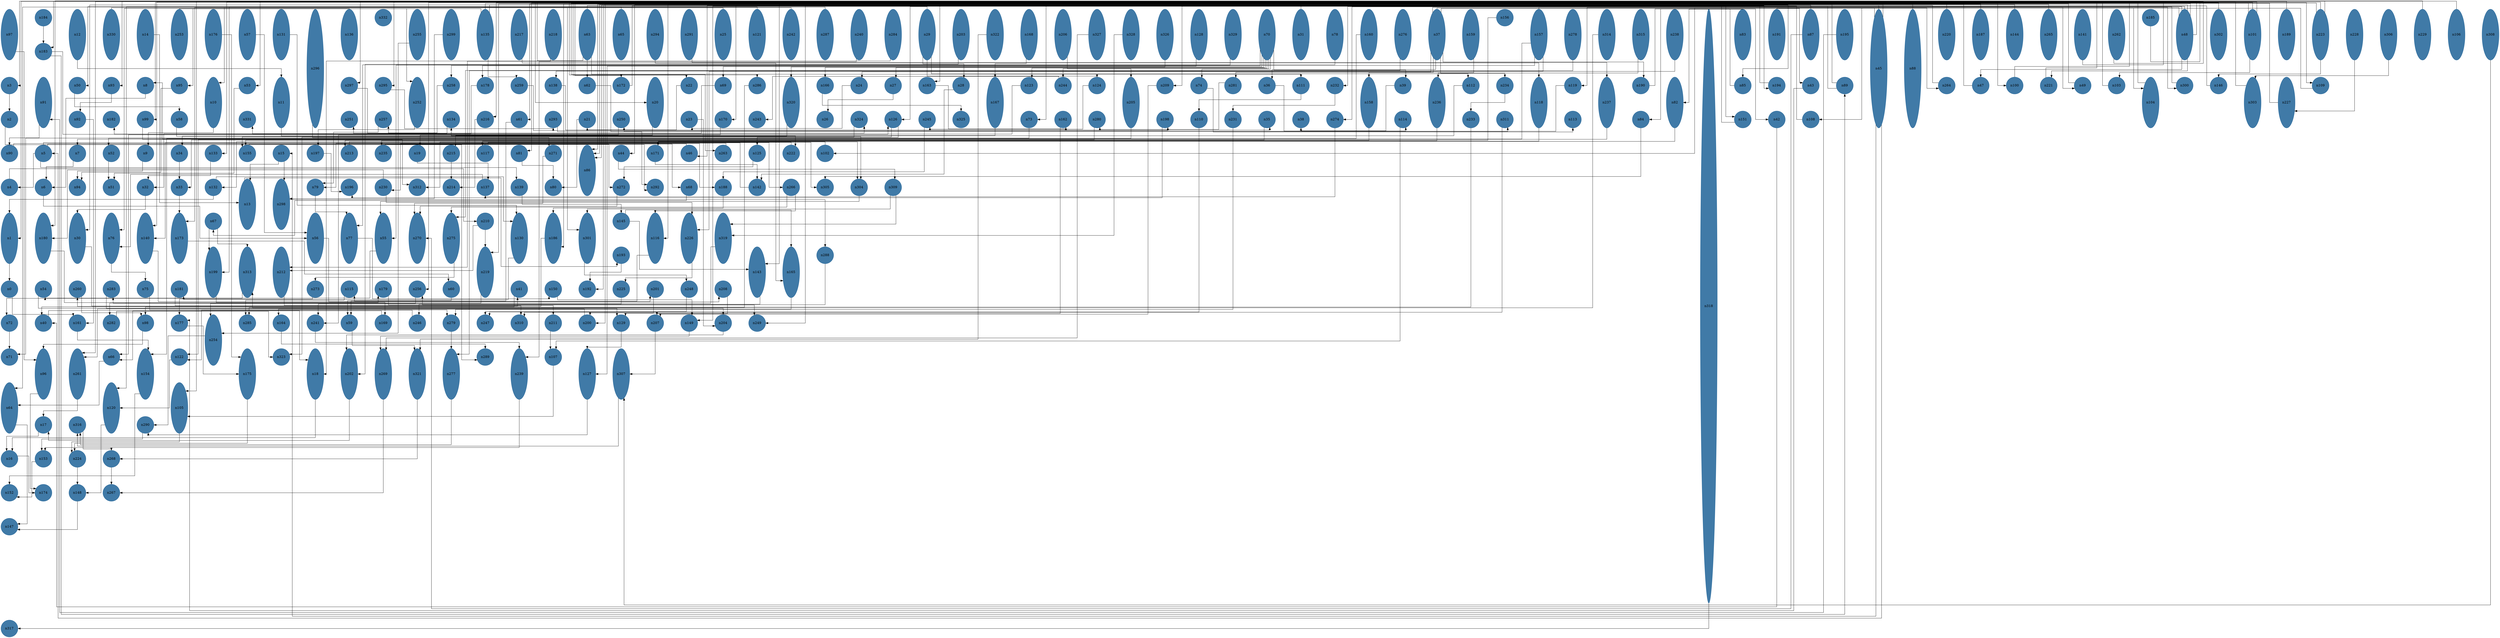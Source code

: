 //do not use DOT to generate pdf use NEATO or FDP
digraph{
layout="neato";
splines="ortho";
n97[shape="ellipse", style="filled", color="#004E8ABF", pos="0,37!", height="3", width="1"];
n97 -> n96;
n184[shape="ellipse", style="filled", color="#004E8ABF", pos="2,38!", height="1", width="1"];
n184 -> n183;
n12[shape="ellipse", style="filled", color="#004E8ABF", pos="4,37!", height="3", width="1"];
n12 -> n11;
n330[shape="ellipse", style="filled", color="#004E8ABF", pos="6,37!", height="3", width="1"];
n330 -> n301;
n14[shape="ellipse", style="filled", color="#004E8ABF", pos="8,37!", height="3", width="1"];
n14 -> n13;
n253[shape="ellipse", style="filled", color="#004E8ABF", pos="10,37!", height="3", width="1"];
n253 -> n252;
n176[shape="ellipse", style="filled", color="#004E8ABF", pos="12,37!", height="3", width="1"];
n176 -> n175;
n57[shape="ellipse", style="filled", color="#004E8ABF", pos="14,37!", height="3", width="1"];
n57 -> n56;
n131[shape="ellipse", style="filled", color="#004E8ABF", pos="16,37!", height="3", width="1"];
n131 -> n130;
n296[shape="ellipse", style="filled", color="#004E8ABF", pos="18,35!", height="7", width="1"];
n296 -> n271;
n136[shape="ellipse", style="filled", color="#004E8ABF", pos="20,37!", height="3", width="1"];
n136 -> n76;
n332[shape="ellipse", style="filled", color="#004E8ABF", pos="22,38!", height="1", width="1"];
n255[shape="ellipse", style="filled", color="#004E8ABF", pos="24,37!", height="3", width="1"];
n255 -> n254;
n299[shape="ellipse", style="filled", color="#004E8ABF", pos="26,37!", height="3", width="1"];
n299 -> n298;
n135[shape="ellipse", style="filled", color="#004E8ABF", pos="28,37!", height="3", width="1"];
n135 -> n100;
n135 -> n85;
n135 -> n259;
n135 -> n95;
n217[shape="ellipse", style="filled", color="#004E8ABF", pos="30,37!", height="3", width="1"];
n217 -> n118;
n218[shape="ellipse", style="filled", color="#004E8ABF", pos="32,37!", height="3", width="1"];
n218 -> n212;
n63[shape="ellipse", style="filled", color="#004E8ABF", pos="34,37!", height="3", width="1"];
n63 -> n111;
n63 -> n62;
n63 -> n194;
n63 -> n109;
n65[shape="ellipse", style="filled", color="#004E8ABF", pos="36,37!", height="3", width="1"];
n65 -> n64;
n294[shape="ellipse", style="filled", color="#004E8ABF", pos="38,37!", height="3", width="1"];
n294 -> n165;
n291[shape="ellipse", style="filled", color="#004E8ABF", pos="40,37!", height="3", width="1"];
n291 -> n237;
n25[shape="ellipse", style="filled", color="#004E8ABF", pos="42,37!", height="3", width="1"];
n25 -> n10;
n121[shape="ellipse", style="filled", color="#004E8ABF", pos="44,37!", height="3", width="1"];
n121 -> n120;
n242[shape="ellipse", style="filled", color="#004E8ABF", pos="46,37!", height="3", width="1"];
n242 -> n173;
n287[shape="ellipse", style="filled", color="#004E8ABF", pos="48,37!", height="3", width="1"];
n287 -> n199;
n240[shape="ellipse", style="filled", color="#004E8ABF", pos="50,37!", height="3", width="1"];
n240 -> n239;
n284[shape="ellipse", style="filled", color="#004E8ABF", pos="52,37!", height="3", width="1"];
n284 -> n18;
n29[shape="ellipse", style="filled", color="#004E8ABF", pos="54,37!", height="3", width="1"];
n29 -> n28;
n29 -> n112;
n29 -> n124;
n29 -> n50;
n203[shape="ellipse", style="filled", color="#004E8ABF", pos="56,37!", height="3", width="1"];
n203 -> n202;
n322[shape="ellipse", style="filled", color="#004E8ABF", pos="58,37!", height="3", width="1"];
n322 -> n321;
n168[shape="ellipse", style="filled", color="#004E8ABF", pos="60,37!", height="3", width="1"];
n168 -> n167;
n206[shape="ellipse", style="filled", color="#004E8ABF", pos="62,37!", height="3", width="1"];
n206 -> n205;
n327[shape="ellipse", style="filled", color="#004E8ABF", pos="64,37!", height="3", width="1"];
n327 -> n269;
n328[shape="ellipse", style="filled", color="#004E8ABF", pos="66,37!", height="3", width="1"];
n328 -> n319;
n326[shape="ellipse", style="filled", color="#004E8ABF", pos="68,37!", height="3", width="1"];
n326 -> n320;
n128[shape="ellipse", style="filled", color="#004E8ABF", pos="70,37!", height="3", width="1"];
n128 -> n127;
n329[shape="ellipse", style="filled", color="#004E8ABF", pos="72,37!", height="3", width="1"];
n329 -> n55;
n70[shape="ellipse", style="filled", color="#004E8ABF", pos="74,37!", height="3", width="1"];
n70 -> n69;
n70 -> n166;
n70 -> n27;
n70 -> n39;
n70 -> n123;
n70 -> n178;
n70 -> n244;
n70 -> n74;
n31[shape="ellipse", style="filled", color="#004E8ABF", pos="76,37!", height="3", width="1"];
n31 -> n30;
n78[shape="ellipse", style="filled", color="#004E8ABF", pos="78,37!", height="3", width="1"];
n78 -> n77;
n160[shape="ellipse", style="filled", color="#004E8ABF", pos="80,37!", height="3", width="1"];
n160 -> n154;
n276[shape="ellipse", style="filled", color="#004E8ABF", pos="82,37!", height="3", width="1"];
n276 -> n275;
n37[shape="ellipse", style="filled", color="#004E8ABF", pos="84,37!", height="3", width="1"];
n37 -> n36;
n37 -> n264;
n37 -> n24;
n37 -> n49;
n37 -> n234;
n37 -> n190;
n37 -> n43;
n37 -> n281;
n159[shape="ellipse", style="filled", color="#004E8ABF", pos="86,37!", height="3", width="1"];
n159 -> n158;
n156[shape="ellipse", style="filled", color="#004E8ABF", pos="88,38!", height="1", width="1"];
n156 -> n155;
n157[shape="ellipse", style="filled", color="#004E8ABF", pos="90,37!", height="3", width="1"];
n157 -> n258;
n157 -> n300;
n157 -> n8;
n157 -> n138;
n278[shape="ellipse", style="filled", color="#004E8ABF", pos="92,37!", height="3", width="1"];
n278 -> n277;
n314[shape="ellipse", style="filled", color="#004E8ABF", pos="94,37!", height="3", width="1"];
n314 -> n313;
n315[shape="ellipse", style="filled", color="#004E8ABF", pos="96,37!", height="3", width="1"];
n315 -> n236;
n238[shape="ellipse", style="filled", color="#004E8ABF", pos="98,37!", height="3", width="1"];
n238 -> n226;
n318[shape="ellipse", style="filled", color="#004E8ABF", pos="100,21!", height="35", width="1"];
n318 -> n317;
n83[shape="ellipse", style="filled", color="#004E8ABF", pos="102,37!", height="3", width="1"];
n83 -> n82;
n191[shape="ellipse", style="filled", color="#004E8ABF", pos="104,37!", height="3", width="1"];
n191 -> n104;
n87[shape="ellipse", style="filled", color="#004E8ABF", pos="106,37!", height="3", width="1"];
n87 -> n86;
n87 -> n270;
n195[shape="ellipse", style="filled", color="#004E8ABF", pos="108,37!", height="3", width="1"];
n195 -> n91;
n45[shape="ellipse", style="filled", color="#004E8ABF", pos="110,35!", height="7", width="1"];
n45 -> n46;
n45 -> n15;
n45 -> n102;
n45 -> n5;
n45 -> n44;
n88[shape="ellipse", style="filled", color="#004E8ABF", pos="112,35!", height="7", width="1"];
n88 -> n86;
n220[shape="ellipse", style="filled", color="#004E8ABF", pos="114,37!", height="3", width="1"];
n220 -> n219;
n187[shape="ellipse", style="filled", color="#004E8ABF", pos="116,37!", height="3", width="1"];
n187 -> n186;
n144[shape="ellipse", style="filled", color="#004E8ABF", pos="118,37!", height="3", width="1"];
n144 -> n143;
n265[shape="ellipse", style="filled", color="#004E8ABF", pos="120,37!", height="3", width="1"];
n265 -> n116;
n141[shape="ellipse", style="filled", color="#004E8ABF", pos="122,37!", height="3", width="1"];
n141 -> n140;
n262[shape="ellipse", style="filled", color="#004E8ABF", pos="124,37!", height="3", width="1"];
n262 -> n261;
n185[shape="ellipse", style="filled", color="#004E8ABF", pos="126,38!", height="1", width="1"];
n185 -> n183;
n48[shape="ellipse", style="filled", color="#004E8ABF", pos="128,37!", height="3", width="1"];
n48 -> n47;
n48 -> n221;
n48 -> n232;
n48 -> n163;
n48 -> n119;
n48 -> n93;
n48 -> n172;
n48 -> n209;
n302[shape="ellipse", style="filled", color="#004E8ABF", pos="130,37!", height="3", width="1"];
n302 -> n20;
n101[shape="ellipse", style="filled", color="#004E8ABF", pos="132,37!", height="3", width="1"];
n101 -> n295;
n101 -> n103;
n101 -> n53;
n101 -> n22;
n189[shape="ellipse", style="filled", color="#004E8ABF", pos="134,37!", height="3", width="1"];
n189 -> n1;
n223[shape="ellipse", style="filled", color="#004E8ABF", pos="136,37!", height="3", width="1"];
n223 -> n297;
n223 -> n286;
n223 -> n3;
n223 -> n146;
n228[shape="ellipse", style="filled", color="#004E8ABF", pos="138,37!", height="3", width="1"];
n228 -> n227;
n306[shape="ellipse", style="filled", color="#004E8ABF", pos="140,37!", height="3", width="1"];
n306 -> n303;
n229[shape="ellipse", style="filled", color="#004E8ABF", pos="142,37!", height="3", width="1"];
n229 -> n180;
n106[shape="ellipse", style="filled", color="#004E8ABF", pos="144,37!", height="3", width="1"];
n106 -> n105;
n308[shape="ellipse", style="filled", color="#004E8ABF", pos="146,37!", height="3", width="1"];
n308 -> n307;
n183[shape="ellipse", style="filled", color="#004E8ABF", pos="2,36!", height="1", width="1"];
n183 -> n126;
n183 -> n89;
n3[shape="ellipse", style="filled", color="#004E8ABF", pos="0,34!", height="1", width="1"];
n3 -> n2;
n91[shape="ellipse", style="filled", color="#004E8ABF", pos="2,33!", height="3", width="1"];
n91 -> n90;
n50[shape="ellipse", style="filled", color="#004E8ABF", pos="4,34!", height="1", width="1"];
n50 -> n58;
n93[shape="ellipse", style="filled", color="#004E8ABF", pos="6,34!", height="1", width="1"];
n93 -> n92;
n8[shape="ellipse", style="filled", color="#004E8ABF", pos="8,34!", height="1", width="1"];
n8 -> n6;
n95[shape="ellipse", style="filled", color="#004E8ABF", pos="10,34!", height="1", width="1"];
n95 -> n94;
n10[shape="ellipse", style="filled", color="#004E8ABF", pos="12,33!", height="3", width="1"];
n10 -> n9;
n53[shape="ellipse", style="filled", color="#004E8ABF", pos="14,34!", height="1", width="1"];
n53 -> n51;
n11[shape="ellipse", style="filled", color="#004E8ABF", pos="16,33!", height="3", width="1"];
n11 -> n222;
n297[shape="ellipse", style="filled", color="#004E8ABF", pos="20,34!", height="1", width="1"];
n297 -> n324;
n295[shape="ellipse", style="filled", color="#004E8ABF", pos="22,34!", height="1", width="1"];
n295 -> n293;
n252[shape="ellipse", style="filled", color="#004E8ABF", pos="24,33!", height="3", width="1"];
n252 -> n197;
n258[shape="ellipse", style="filled", color="#004E8ABF", pos="26,34!", height="1", width="1"];
n258 -> n257;
n178[shape="ellipse", style="filled", color="#004E8ABF", pos="28,34!", height="1", width="1"];
n178 -> n331;
n259[shape="ellipse", style="filled", color="#004E8ABF", pos="30,34!", height="1", width="1"];
n259 -> n198;
n138[shape="ellipse", style="filled", color="#004E8ABF", pos="32,34!", height="1", width="1"];
n138 -> n35;
n62[shape="ellipse", style="filled", color="#004E8ABF", pos="34,34!", height="1", width="1"];
n62 -> n311;
n172[shape="ellipse", style="filled", color="#004E8ABF", pos="36,34!", height="1", width="1"];
n172 -> n151;
n20[shape="ellipse", style="filled", color="#004E8ABF", pos="38,33!", height="3", width="1"];
n20 -> n19;
n22[shape="ellipse", style="filled", color="#004E8ABF", pos="40,34!", height="1", width="1"];
n22 -> n21;
n69[shape="ellipse", style="filled", color="#004E8ABF", pos="42,34!", height="1", width="1"];
n69 -> n251;
n286[shape="ellipse", style="filled", color="#004E8ABF", pos="44,34!", height="1", width="1"];
n286 -> n285;
n320[shape="ellipse", style="filled", color="#004E8ABF", pos="46,33!", height="3", width="1"];
n320 -> n34;
n166[shape="ellipse", style="filled", color="#004E8ABF", pos="48,34!", height="1", width="1"];
n166 -> n325;
n24[shape="ellipse", style="filled", color="#004E8ABF", pos="50,34!", height="1", width="1"];
n24 -> n23;
n27[shape="ellipse", style="filled", color="#004E8ABF", pos="52,34!", height="1", width="1"];
n27 -> n26;
n163[shape="ellipse", style="filled", color="#004E8ABF", pos="54,34!", height="1", width="1"];
n163 -> n162;
n28[shape="ellipse", style="filled", color="#004E8ABF", pos="56,34!", height="1", width="1"];
n28 -> n142;
n167[shape="ellipse", style="filled", color="#004E8ABF", pos="58,33!", height="3", width="1"];
n167 -> n215;
n123[shape="ellipse", style="filled", color="#004E8ABF", pos="60,34!", height="1", width="1"];
n123 -> n182;
n244[shape="ellipse", style="filled", color="#004E8ABF", pos="62,34!", height="1", width="1"];
n244 -> n243;
n124[shape="ellipse", style="filled", color="#004E8ABF", pos="64,34!", height="1", width="1"];
n124 -> n245;
n205[shape="ellipse", style="filled", color="#004E8ABF", pos="66,33!", height="3", width="1"];
n205 -> n52;
n209[shape="ellipse", style="filled", color="#004E8ABF", pos="68,34!", height="1", width="1"];
n209 -> n207;
n74[shape="ellipse", style="filled", color="#004E8ABF", pos="70,34!", height="1", width="1"];
n74 -> n113;
n281[shape="ellipse", style="filled", color="#004E8ABF", pos="72,34!", height="1", width="1"];
n281 -> n280;
n36[shape="ellipse", style="filled", color="#004E8ABF", pos="74,34!", height="1", width="1"];
n36 -> n114;
n111[shape="ellipse", style="filled", color="#004E8ABF", pos="76,34!", height="1", width="1"];
n111 -> n110;
n232[shape="ellipse", style="filled", color="#004E8ABF", pos="78,34!", height="1", width="1"];
n232 -> n231;
n158[shape="ellipse", style="filled", color="#004E8ABF", pos="80,33!", height="3", width="1"];
n158 -> n213;
n39[shape="ellipse", style="filled", color="#004E8ABF", pos="82,34!", height="1", width="1"];
n39 -> n38;
n236[shape="ellipse", style="filled", color="#004E8ABF", pos="84,33!", height="3", width="1"];
n236 -> n235;
n112[shape="ellipse", style="filled", color="#004E8ABF", pos="86,34!", height="1", width="1"];
n112 -> n134;
n234[shape="ellipse", style="filled", color="#004E8ABF", pos="88,34!", height="1", width="1"];
n234 -> n233;
n118[shape="ellipse", style="filled", color="#004E8ABF", pos="90,33!", height="3", width="1"];
n118 -> n117;
n119[shape="ellipse", style="filled", color="#004E8ABF", pos="92,34!", height="1", width="1"];
n119 -> n250;
n237[shape="ellipse", style="filled", color="#004E8ABF", pos="94,33!", height="3", width="1"];
n237 -> n7;
n190[shape="ellipse", style="filled", color="#004E8ABF", pos="96,34!", height="1", width="1"];
n190 -> n42;
n82[shape="ellipse", style="filled", color="#004E8ABF", pos="98,33!", height="3", width="1"];
n82 -> n171;
n85[shape="ellipse", style="filled", color="#004E8ABF", pos="102,34!", height="1", width="1"];
n85 -> n84;
n194[shape="ellipse", style="filled", color="#004E8ABF", pos="104,34!", height="1", width="1"];
n194 -> n192;
n43[shape="ellipse", style="filled", color="#004E8ABF", pos="106,34!", height="1", width="1"];
n43 -> n177;
n89[shape="ellipse", style="filled", color="#004E8ABF", pos="108,34!", height="1", width="1"];
n89 -> n126;
n89 -> n86;
n264[shape="ellipse", style="filled", color="#004E8ABF", pos="114,34!", height="1", width="1"];
n264 -> n170;
n47[shape="ellipse", style="filled", color="#004E8ABF", pos="116,34!", height="1", width="1"];
n47 -> n61;
n100[shape="ellipse", style="filled", color="#004E8ABF", pos="118,34!", height="1", width="1"];
n100 -> n99;
n221[shape="ellipse", style="filled", color="#004E8ABF", pos="120,34!", height="1", width="1"];
n221 -> n256;
n49[shape="ellipse", style="filled", color="#004E8ABF", pos="122,34!", height="1", width="1"];
n49 -> n200;
n103[shape="ellipse", style="filled", color="#004E8ABF", pos="124,34!", height="1", width="1"];
n103 -> n216;
n104[shape="ellipse", style="filled", color="#004E8ABF", pos="126,33!", height="3", width="1"];
n104 -> n81;
n300[shape="ellipse", style="filled", color="#004E8ABF", pos="128,34!", height="1", width="1"];
n300 -> n274;
n146[shape="ellipse", style="filled", color="#004E8ABF", pos="130,34!", height="1", width="1"];
n146 -> n73;
n303[shape="ellipse", style="filled", color="#004E8ABF", pos="132,33!", height="3", width="1"];
n303 -> n133;
n227[shape="ellipse", style="filled", color="#004E8ABF", pos="134,33!", height="3", width="1"];
n227 -> n263;
n109[shape="ellipse", style="filled", color="#004E8ABF", pos="136,34!", height="1", width="1"];
n109 -> n108;
n2[shape="ellipse", style="filled", color="#004E8ABF", pos="0,32!", height="1", width="1"];
n2 -> n289;
n92[shape="ellipse", style="filled", color="#004E8ABF", pos="4,32!", height="1", width="1"];
n92 -> n161;
n182[shape="ellipse", style="filled", color="#004E8ABF", pos="6,32!", height="1", width="1"];
n99[shape="ellipse", style="filled", color="#004E8ABF", pos="8,32!", height="1", width="1"];
n99 -> n312;
n58[shape="ellipse", style="filled", color="#004E8ABF", pos="10,32!", height="1", width="1"];
n58 -> n304;
n331[shape="ellipse", style="filled", color="#004E8ABF", pos="14,32!", height="1", width="1"];
n251[shape="ellipse", style="filled", color="#004E8ABF", pos="20,32!", height="1", width="1"];
n257[shape="ellipse", style="filled", color="#004E8ABF", pos="22,32!", height="1", width="1"];
n257 -> n79;
n134[shape="ellipse", style="filled", color="#004E8ABF", pos="26,32!", height="1", width="1"];
n134 -> n32;
n216[shape="ellipse", style="filled", color="#004E8ABF", pos="28,32!", height="1", width="1"];
n216 -> n214;
n61[shape="ellipse", style="filled", color="#004E8ABF", pos="30,32!", height="1", width="1"];
n61 -> n59;
n293[shape="ellipse", style="filled", color="#004E8ABF", pos="32,32!", height="1", width="1"];
n293 -> n292;
n21[shape="ellipse", style="filled", color="#004E8ABF", pos="34,32!", height="1", width="1"];
n21 -> n80;
n250[shape="ellipse", style="filled", color="#004E8ABF", pos="36,32!", height="1", width="1"];
n250 -> n241;
n23[shape="ellipse", style="filled", color="#004E8ABF", pos="40,32!", height="1", width="1"];
n23 -> n204;
n170[shape="ellipse", style="filled", color="#004E8ABF", pos="42,32!", height="1", width="1"];
n170 -> n66;
n243[shape="ellipse", style="filled", color="#004E8ABF", pos="44,32!", height="1", width="1"];
n26[shape="ellipse", style="filled", color="#004E8ABF", pos="48,32!", height="1", width="1"];
n324[shape="ellipse", style="filled", color="#004E8ABF", pos="50,32!", height="1", width="1"];
n324 -> n323;
n126[shape="ellipse", style="filled", color="#004E8ABF", pos="52,32!", height="1", width="1"];
n126 -> n155;
n126 -> n125;
n245[shape="ellipse", style="filled", color="#004E8ABF", pos="54,32!", height="1", width="1"];
n245 -> n188;
n325[shape="ellipse", style="filled", color="#004E8ABF", pos="56,32!", height="1", width="1"];
n73[shape="ellipse", style="filled", color="#004E8ABF", pos="60,32!", height="1", width="1"];
n73 -> n71;
n162[shape="ellipse", style="filled", color="#004E8ABF", pos="62,32!", height="1", width="1"];
n162 -> n129;
n280[shape="ellipse", style="filled", color="#004E8ABF", pos="64,32!", height="1", width="1"];
n280 -> n122;
n198[shape="ellipse", style="filled", color="#004E8ABF", pos="68,32!", height="1", width="1"];
n198 -> n196;
n110[shape="ellipse", style="filled", color="#004E8ABF", pos="70,32!", height="1", width="1"];
n110 -> n247;
n231[shape="ellipse", style="filled", color="#004E8ABF", pos="72,32!", height="1", width="1"];
n231 -> n279;
n35[shape="ellipse", style="filled", color="#004E8ABF", pos="74,32!", height="1", width="1"];
n35 -> n33;
n38[shape="ellipse", style="filled", color="#004E8ABF", pos="76,32!", height="1", width="1"];
n274[shape="ellipse", style="filled", color="#004E8ABF", pos="78,32!", height="1", width="1"];
n274 -> n137;
n114[shape="ellipse", style="filled", color="#004E8ABF", pos="82,32!", height="1", width="1"];
n114 -> n107;
n233[shape="ellipse", style="filled", color="#004E8ABF", pos="86,32!", height="1", width="1"];
n233 -> n98;
n311[shape="ellipse", style="filled", color="#004E8ABF", pos="88,32!", height="1", width="1"];
n311 -> n310;
n113[shape="ellipse", style="filled", color="#004E8ABF", pos="92,32!", height="1", width="1"];
n84[shape="ellipse", style="filled", color="#004E8ABF", pos="96,32!", height="1", width="1"];
n84 -> n305;
n151[shape="ellipse", style="filled", color="#004E8ABF", pos="102,32!", height="1", width="1"];
n151 -> n149;
n42[shape="ellipse", style="filled", color="#004E8ABF", pos="104,32!", height="1", width="1"];
n42 -> n40;
n108[shape="ellipse", style="filled", color="#004E8ABF", pos="106,32!", height="1", width="1"];
n108 -> n249;
n90[shape="ellipse", style="filled", color="#004E8ABF", pos="0,30!", height="1", width="1"];
n90 -> n188;
n5[shape="ellipse", style="filled", color="#004E8ABF", pos="2,30!", height="1", width="1"];
n5 -> n68;
n5 -> n4;
n5 -> n266;
n5 -> n139;
n7[shape="ellipse", style="filled", color="#004E8ABF", pos="4,30!", height="1", width="1"];
n7 -> n6;
n52[shape="ellipse", style="filled", color="#004E8ABF", pos="6,30!", height="1", width="1"];
n52 -> n51;
n9[shape="ellipse", style="filled", color="#004E8ABF", pos="8,30!", height="1", width="1"];
n9 -> n94;
n34[shape="ellipse", style="filled", color="#004E8ABF", pos="10,30!", height="1", width="1"];
n34 -> n33;
n133[shape="ellipse", style="filled", color="#004E8ABF", pos="12,30!", height="1", width="1"];
n133 -> n32;
n155[shape="ellipse", style="filled", color="#004E8ABF", pos="14,30!", height="1", width="1"];
n155 -> n272;
n15[shape="ellipse", style="filled", color="#004E8ABF", pos="16,30!", height="1", width="1"];
n15 -> n13;
n15 -> n298;
n197[shape="ellipse", style="filled", color="#004E8ABF", pos="18,30!", height="1", width="1"];
n197 -> n196;
n213[shape="ellipse", style="filled", color="#004E8ABF", pos="20,30!", height="1", width="1"];
n213 -> n304;
n235[shape="ellipse", style="filled", color="#004E8ABF", pos="22,30!", height="1", width="1"];
n235 -> n292;
n19[shape="ellipse", style="filled", color="#004E8ABF", pos="24,30!", height="1", width="1"];
n19 -> n137;
n215[shape="ellipse", style="filled", color="#004E8ABF", pos="26,30!", height="1", width="1"];
n215 -> n214;
n117[shape="ellipse", style="filled", color="#004E8ABF", pos="28,30!", height="1", width="1"];
n117 -> n305;
n81[shape="ellipse", style="filled", color="#004E8ABF", pos="30,30!", height="1", width="1"];
n81 -> n80;
n271[shape="ellipse", style="filled", color="#004E8ABF", pos="32,30!", height="1", width="1"];
n271 -> n270;
n86[shape="ellipse", style="filled", color="#004E8ABF", pos="34,29!", height="3", width="1"];
n44[shape="ellipse", style="filled", color="#004E8ABF", pos="36,30!", height="1", width="1"];
n44 -> n309;
n171[shape="ellipse", style="filled", color="#004E8ABF", pos="38,30!", height="1", width="1"];
n171 -> n142;
n46[shape="ellipse", style="filled", color="#004E8ABF", pos="40,30!", height="1", width="1"];
n46 -> n230;
n263[shape="ellipse", style="filled", color="#004E8ABF", pos="42,30!", height="1", width="1"];
n263 -> n79;
n125[shape="ellipse", style="filled", color="#004E8ABF", pos="44,30!", height="1", width="1"];
n125 -> n272;
n222[shape="ellipse", style="filled", color="#004E8ABF", pos="46,30!", height="1", width="1"];
n222 -> n312;
n102[shape="ellipse", style="filled", color="#004E8ABF", pos="48,30!", height="1", width="1"];
n102 -> n132;
n4[shape="ellipse", style="filled", color="#004E8ABF", pos="0,28!", height="1", width="1"];
n4 -> n210;
n6[shape="ellipse", style="filled", color="#004E8ABF", pos="2,28!", height="1", width="1"];
n6 -> n56;
n94[shape="ellipse", style="filled", color="#004E8ABF", pos="4,28!", height="1", width="1"];
n51[shape="ellipse", style="filled", color="#004E8ABF", pos="6,28!", height="1", width="1"];
n32[shape="ellipse", style="filled", color="#004E8ABF", pos="8,28!", height="1", width="1"];
n32 -> n30;
n33[shape="ellipse", style="filled", color="#004E8ABF", pos="10,28!", height="1", width="1"];
n33 -> n173;
n132[shape="ellipse", style="filled", color="#004E8ABF", pos="12,28!", height="1", width="1"];
n132 -> n130;
n132 -> n1;
n13[shape="ellipse", style="filled", color="#004E8ABF", pos="14,27!", height="3", width="1"];
n13 -> n193;
n298[shape="ellipse", style="filled", color="#004E8ABF", pos="16,27!", height="3", width="1"];
n298 -> n288;
n79[shape="ellipse", style="filled", color="#004E8ABF", pos="18,28!", height="1", width="1"];
n79 -> n77;
n196[shape="ellipse", style="filled", color="#004E8ABF", pos="20,28!", height="1", width="1"];
n230[shape="ellipse", style="filled", color="#004E8ABF", pos="22,28!", height="1", width="1"];
n230 -> n180;
n230 -> n226;
n312[shape="ellipse", style="filled", color="#004E8ABF", pos="24,28!", height="1", width="1"];
n214[shape="ellipse", style="filled", color="#004E8ABF", pos="26,28!", height="1", width="1"];
n137[shape="ellipse", style="filled", color="#004E8ABF", pos="28,28!", height="1", width="1"];
n137 -> n76;
n139[shape="ellipse", style="filled", color="#004E8ABF", pos="30,28!", height="1", width="1"];
n139 -> n145;
n80[shape="ellipse", style="filled", color="#004E8ABF", pos="32,28!", height="1", width="1"];
n272[shape="ellipse", style="filled", color="#004E8ABF", pos="36,28!", height="1", width="1"];
n272 -> n270;
n292[shape="ellipse", style="filled", color="#004E8ABF", pos="38,28!", height="1", width="1"];
n68[shape="ellipse", style="filled", color="#004E8ABF", pos="40,28!", height="1", width="1"];
n68 -> n67;
n188[shape="ellipse", style="filled", color="#004E8ABF", pos="42,28!", height="1", width="1"];
n188 -> n186;
n142[shape="ellipse", style="filled", color="#004E8ABF", pos="44,28!", height="1", width="1"];
n142 -> n140;
n266[shape="ellipse", style="filled", color="#004E8ABF", pos="46,28!", height="1", width="1"];
n266 -> n275;
n266 -> n116;
n305[shape="ellipse", style="filled", color="#004E8ABF", pos="48,28!", height="1", width="1"];
n304[shape="ellipse", style="filled", color="#004E8ABF", pos="50,28!", height="1", width="1"];
n304 -> n55;
n309[shape="ellipse", style="filled", color="#004E8ABF", pos="52,28!", height="1", width="1"];
n309 -> n301;
n309 -> n319;
n1[shape="ellipse", style="filled", color="#004E8ABF", pos="0,25!", height="3", width="1"];
n1 -> n0;
n180[shape="ellipse", style="filled", color="#004E8ABF", pos="2,25!", height="3", width="1"];
n180 -> n179;
n30[shape="ellipse", style="filled", color="#004E8ABF", pos="4,25!", height="3", width="1"];
n30 -> n41;
n76[shape="ellipse", style="filled", color="#004E8ABF", pos="6,25!", height="3", width="1"];
n76 -> n75;
n140[shape="ellipse", style="filled", color="#004E8ABF", pos="8,25!", height="3", width="1"];
n140 -> n201;
n173[shape="ellipse", style="filled", color="#004E8ABF", pos="10,25!", height="3", width="1"];
n173 -> n60;
n67[shape="ellipse", style="filled", color="#004E8ABF", pos="12,26!", height="1", width="1"];
n67 -> n199;
n67 -> n313;
n56[shape="ellipse", style="filled", color="#004E8ABF", pos="18,25!", height="3", width="1"];
n56 -> n208;
n77[shape="ellipse", style="filled", color="#004E8ABF", pos="20,25!", height="3", width="1"];
n77 -> n150;
n55[shape="ellipse", style="filled", color="#004E8ABF", pos="22,25!", height="3", width="1"];
n55 -> n54;
n270[shape="ellipse", style="filled", color="#004E8ABF", pos="24,25!", height="3", width="1"];
n275[shape="ellipse", style="filled", color="#004E8ABF", pos="26,25!", height="3", width="1"];
n275 -> n273;
n210[shape="ellipse", style="filled", color="#004E8ABF", pos="28,26!", height="1", width="1"];
n210 -> n212;
n210 -> n219;
n130[shape="ellipse", style="filled", color="#004E8ABF", pos="30,25!", height="3", width="1"];
n130 -> n181;
n186[shape="ellipse", style="filled", color="#004E8ABF", pos="32,25!", height="3", width="1"];
n186 -> n260;
n301[shape="ellipse", style="filled", color="#004E8ABF", pos="34,25!", height="3", width="1"];
n301 -> n248;
n145[shape="ellipse", style="filled", color="#004E8ABF", pos="36,26!", height="1", width="1"];
n145 -> n143;
n145 -> n165;
n116[shape="ellipse", style="filled", color="#004E8ABF", pos="38,25!", height="3", width="1"];
n116 -> n115;
n226[shape="ellipse", style="filled", color="#004E8ABF", pos="40,25!", height="3", width="1"];
n226 -> n225;
n319[shape="ellipse", style="filled", color="#004E8ABF", pos="42,25!", height="3", width="1"];
n319 -> n283;
n199[shape="ellipse", style="filled", color="#004E8ABF", pos="12,23!", height="3", width="1"];
n199 -> n169;
n313[shape="ellipse", style="filled", color="#004E8ABF", pos="14,23!", height="3", width="1"];
n313 -> n72;
n212[shape="ellipse", style="filled", color="#004E8ABF", pos="16,23!", height="3", width="1"];
n212 -> n211;
n219[shape="ellipse", style="filled", color="#004E8ABF", pos="28,23!", height="3", width="1"];
n219 -> n282;
n193[shape="ellipse", style="filled", color="#004E8ABF", pos="36,24!", height="1", width="1"];
n193 -> n192;
n143[shape="ellipse", style="filled", color="#004E8ABF", pos="44,23!", height="3", width="1"];
n143 -> n246;
n165[shape="ellipse", style="filled", color="#004E8ABF", pos="46,23!", height="3", width="1"];
n165 -> n164;
n288[shape="ellipse", style="filled", color="#004E8ABF", pos="48,24!", height="1", width="1"];
n288 -> n256;
n0[shape="ellipse", style="filled", color="#004E8ABF", pos="0,22!", height="1", width="1"];
n0 -> n161;
n54[shape="ellipse", style="filled", color="#004E8ABF", pos="2,22!", height="1", width="1"];
n54 -> n204;
n260[shape="ellipse", style="filled", color="#004E8ABF", pos="4,22!", height="1", width="1"];
n260 -> n98;
n283[shape="ellipse", style="filled", color="#004E8ABF", pos="6,22!", height="1", width="1"];
n283 -> n129;
n75[shape="ellipse", style="filled", color="#004E8ABF", pos="8,22!", height="1", width="1"];
n75 -> n279;
n181[shape="ellipse", style="filled", color="#004E8ABF", pos="10,22!", height="1", width="1"];
n181 -> n310;
n273[shape="ellipse", style="filled", color="#004E8ABF", pos="18,22!", height="1", width="1"];
n273 -> n177;
n115[shape="ellipse", style="filled", color="#004E8ABF", pos="20,22!", height="1", width="1"];
n115 -> n285;
n179[shape="ellipse", style="filled", color="#004E8ABF", pos="22,22!", height="1", width="1"];
n179 -> n249;
n256[shape="ellipse", style="filled", color="#004E8ABF", pos="24,22!", height="1", width="1"];
n256 -> n254;
n60[shape="ellipse", style="filled", color="#004E8ABF", pos="26,22!", height="1", width="1"];
n60 -> n59;
n41[shape="ellipse", style="filled", color="#004E8ABF", pos="30,22!", height="1", width="1"];
n41 -> n40;
n150[shape="ellipse", style="filled", color="#004E8ABF", pos="32,22!", height="1", width="1"];
n150 -> n149;
n192[shape="ellipse", style="filled", color="#004E8ABF", pos="34,22!", height="1", width="1"];
n225[shape="ellipse", style="filled", color="#004E8ABF", pos="36,22!", height="1", width="1"];
n225 -> n241;
n201[shape="ellipse", style="filled", color="#004E8ABF", pos="38,22!", height="1", width="1"];
n201 -> n200;
n248[shape="ellipse", style="filled", color="#004E8ABF", pos="40,22!", height="1", width="1"];
n248 -> n247;
n208[shape="ellipse", style="filled", color="#004E8ABF", pos="42,22!", height="1", width="1"];
n208 -> n207;
n72[shape="ellipse", style="filled", color="#004E8ABF", pos="0,20!", height="1", width="1"];
n72 -> n71;
n40[shape="ellipse", style="filled", color="#004E8ABF", pos="2,20!", height="1", width="1"];
n40 -> n18;
n161[shape="ellipse", style="filled", color="#004E8ABF", pos="4,20!", height="1", width="1"];
n161 -> n154;
n282[shape="ellipse", style="filled", color="#004E8ABF", pos="6,20!", height="1", width="1"];
n282 -> n323;
n98[shape="ellipse", style="filled", color="#004E8ABF", pos="8,20!", height="1", width="1"];
n98 -> n96;
n177[shape="ellipse", style="filled", color="#004E8ABF", pos="10,20!", height="1", width="1"];
n177 -> n175;
n254[shape="ellipse", style="filled", color="#004E8ABF", pos="12,19!", height="3", width="1"];
n254 -> n290;
n285[shape="ellipse", style="filled", color="#004E8ABF", pos="14,20!", height="1", width="1"];
n164[shape="ellipse", style="filled", color="#004E8ABF", pos="16,20!", height="1", width="1"];
n164 -> n289;
n241[shape="ellipse", style="filled", color="#004E8ABF", pos="18,20!", height="1", width="1"];
n241 -> n239;
n59[shape="ellipse", style="filled", color="#004E8ABF", pos="20,20!", height="1", width="1"];
n59 -> n321;
n169[shape="ellipse", style="filled", color="#004E8ABF", pos="22,20!", height="1", width="1"];
n169 -> n66;
n246[shape="ellipse", style="filled", color="#004E8ABF", pos="24,20!", height="1", width="1"];
n246 -> n122;
n279[shape="ellipse", style="filled", color="#004E8ABF", pos="26,20!", height="1", width="1"];
n279 -> n277;
n247[shape="ellipse", style="filled", color="#004E8ABF", pos="28,20!", height="1", width="1"];
n310[shape="ellipse", style="filled", color="#004E8ABF", pos="30,20!", height="1", width="1"];
n211[shape="ellipse", style="filled", color="#004E8ABF", pos="32,20!", height="1", width="1"];
n211 -> n107;
n200[shape="ellipse", style="filled", color="#004E8ABF", pos="34,20!", height="1", width="1"];
n200 -> n261;
n129[shape="ellipse", style="filled", color="#004E8ABF", pos="36,20!", height="1", width="1"];
n129 -> n127;
n207[shape="ellipse", style="filled", color="#004E8ABF", pos="38,20!", height="1", width="1"];
n207 -> n307;
n149[shape="ellipse", style="filled", color="#004E8ABF", pos="40,20!", height="1", width="1"];
n149 -> n269;
n204[shape="ellipse", style="filled", color="#004E8ABF", pos="42,20!", height="1", width="1"];
n204 -> n202;
n249[shape="ellipse", style="filled", color="#004E8ABF", pos="44,20!", height="1", width="1"];
n71[shape="ellipse", style="filled", color="#004E8ABF", pos="0,18!", height="1", width="1"];
n96[shape="ellipse", style="filled", color="#004E8ABF", pos="2,17!", height="3", width="1"];
n96 -> n174;
n261[shape="ellipse", style="filled", color="#004E8ABF", pos="4,17!", height="3", width="1"];
n261 -> n17;
n66[shape="ellipse", style="filled", color="#004E8ABF", pos="6,18!", height="1", width="1"];
n66 -> n64;
n154[shape="ellipse", style="filled", color="#004E8ABF", pos="8,17!", height="3", width="1"];
n154 -> n152;
n122[shape="ellipse", style="filled", color="#004E8ABF", pos="10,18!", height="1", width="1"];
n122 -> n120;
n175[shape="ellipse", style="filled", color="#004E8ABF", pos="14,17!", height="3", width="1"];
n175 -> n224;
n323[shape="ellipse", style="filled", color="#004E8ABF", pos="16,18!", height="1", width="1"];
n18[shape="ellipse", style="filled", color="#004E8ABF", pos="18,17!", height="3", width="1"];
n18 -> n16;
n202[shape="ellipse", style="filled", color="#004E8ABF", pos="20,17!", height="3", width="1"];
n202 -> n17;
n269[shape="ellipse", style="filled", color="#004E8ABF", pos="22,17!", height="3", width="1"];
n269 -> n267;
n321[shape="ellipse", style="filled", color="#004E8ABF", pos="24,17!", height="3", width="1"];
n321 -> n268;
n277[shape="ellipse", style="filled", color="#004E8ABF", pos="26,17!", height="3", width="1"];
n277 -> n316;
n289[shape="ellipse", style="filled", color="#004E8ABF", pos="28,18!", height="1", width="1"];
n239[shape="ellipse", style="filled", color="#004E8ABF", pos="30,17!", height="3", width="1"];
n239 -> n153;
n107[shape="ellipse", style="filled", color="#004E8ABF", pos="32,18!", height="1", width="1"];
n107 -> n105;
n127[shape="ellipse", style="filled", color="#004E8ABF", pos="34,17!", height="3", width="1"];
n127 -> n290;
n307[shape="ellipse", style="filled", color="#004E8ABF", pos="36,17!", height="3", width="1"];
n307 -> n316;
n64[shape="ellipse", style="filled", color="#004E8ABF", pos="0,15!", height="3", width="1"];
n64 -> n147;
n120[shape="ellipse", style="filled", color="#004E8ABF", pos="6,15!", height="3", width="1"];
n120 -> n148;
n105[shape="ellipse", style="filled", color="#004E8ABF", pos="10,15!", height="3", width="1"];
n105 -> n224;
n17[shape="ellipse", style="filled", color="#004E8ABF", pos="2,14!", height="1", width="1"];
n17 -> n16;
n316[shape="ellipse", style="filled", color="#004E8ABF", pos="4,14!", height="1", width="1"];
n316 -> n268;
n290[shape="ellipse", style="filled", color="#004E8ABF", pos="8,14!", height="1", width="1"];
n290 -> n153;
n16[shape="ellipse", style="filled", color="#004E8ABF", pos="0,12!", height="1", width="1"];
n16 -> n174;
n153[shape="ellipse", style="filled", color="#004E8ABF", pos="2,12!", height="1", width="1"];
n153 -> n152;
n224[shape="ellipse", style="filled", color="#004E8ABF", pos="4,12!", height="1", width="1"];
n224 -> n148;
n268[shape="ellipse", style="filled", color="#004E8ABF", pos="6,12!", height="1", width="1"];
n268 -> n267;
n152[shape="ellipse", style="filled", color="#004E8ABF", pos="0,10!", height="1", width="1"];
n174[shape="ellipse", style="filled", color="#004E8ABF", pos="2,10!", height="1", width="1"];
n148[shape="ellipse", style="filled", color="#004E8ABF", pos="4,10!", height="1", width="1"];
n148 -> n147;
n267[shape="ellipse", style="filled", color="#004E8ABF", pos="6,10!", height="1", width="1"];
n147[shape="ellipse", style="filled", color="#004E8ABF", pos="0,8!", height="1", width="1"];
n317[shape="ellipse", style="filled", color="#004E8ABF", pos="0,2!", height="1", width="1"];
}
